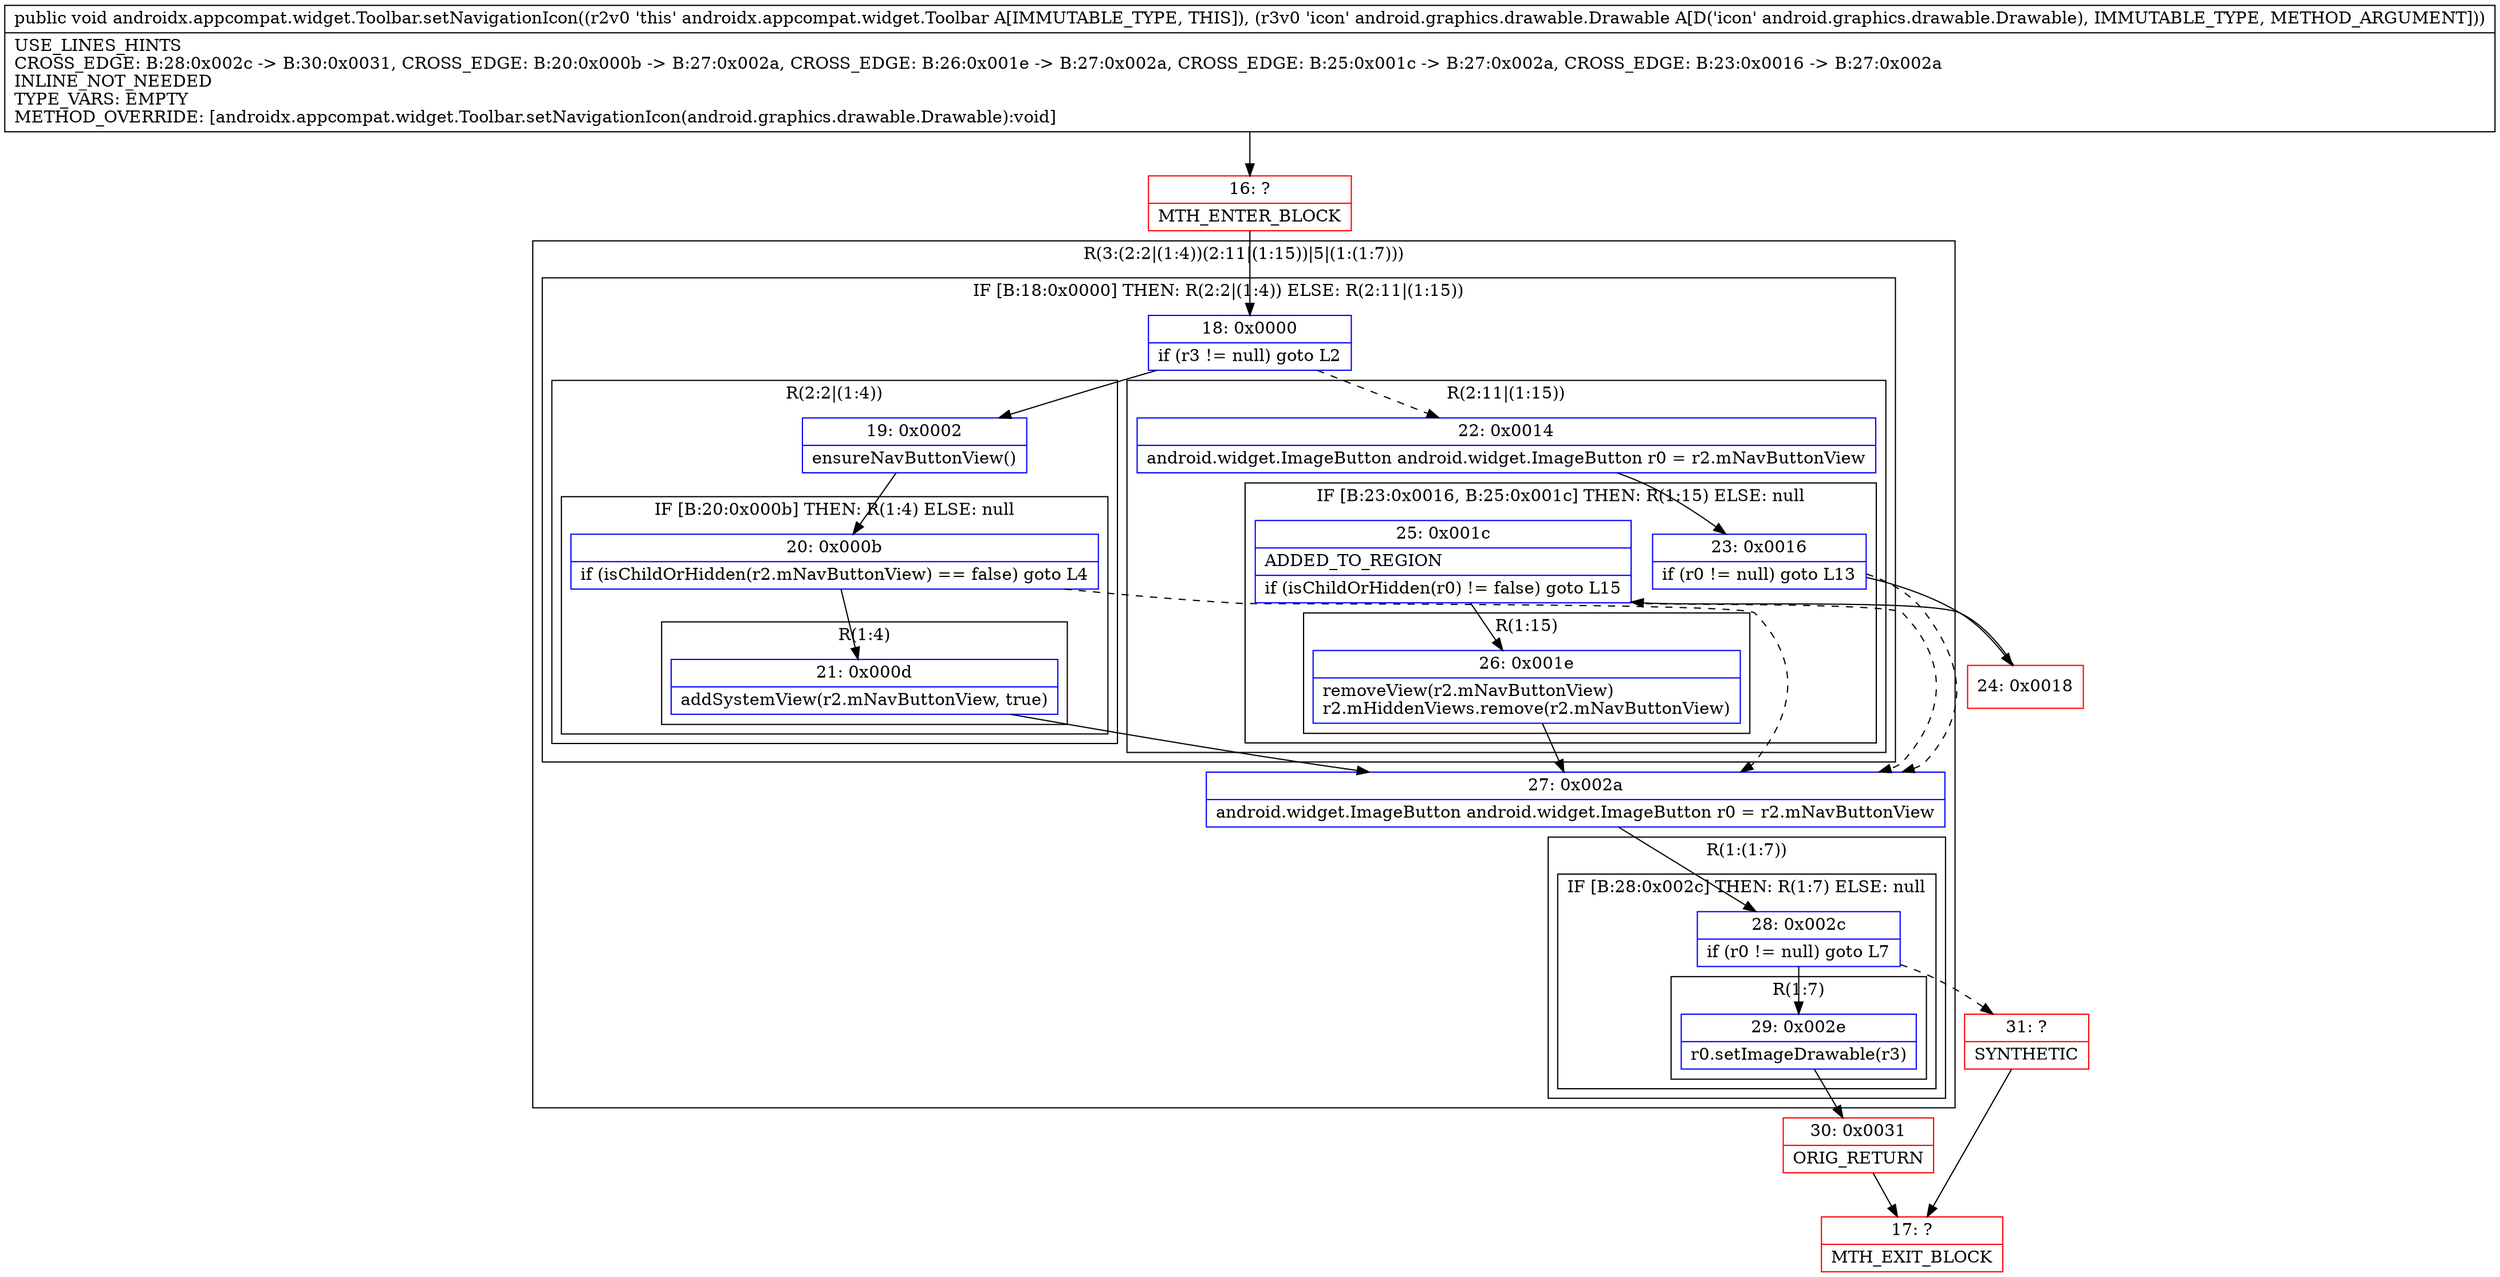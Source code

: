 digraph "CFG forandroidx.appcompat.widget.Toolbar.setNavigationIcon(Landroid\/graphics\/drawable\/Drawable;)V" {
subgraph cluster_Region_1633430732 {
label = "R(3:(2:2|(1:4))(2:11|(1:15))|5|(1:(1:7)))";
node [shape=record,color=blue];
subgraph cluster_IfRegion_348928623 {
label = "IF [B:18:0x0000] THEN: R(2:2|(1:4)) ELSE: R(2:11|(1:15))";
node [shape=record,color=blue];
Node_18 [shape=record,label="{18\:\ 0x0000|if (r3 != null) goto L2\l}"];
subgraph cluster_Region_1948405708 {
label = "R(2:2|(1:4))";
node [shape=record,color=blue];
Node_19 [shape=record,label="{19\:\ 0x0002|ensureNavButtonView()\l}"];
subgraph cluster_IfRegion_86765483 {
label = "IF [B:20:0x000b] THEN: R(1:4) ELSE: null";
node [shape=record,color=blue];
Node_20 [shape=record,label="{20\:\ 0x000b|if (isChildOrHidden(r2.mNavButtonView) == false) goto L4\l}"];
subgraph cluster_Region_1511664569 {
label = "R(1:4)";
node [shape=record,color=blue];
Node_21 [shape=record,label="{21\:\ 0x000d|addSystemView(r2.mNavButtonView, true)\l}"];
}
}
}
subgraph cluster_Region_1344459498 {
label = "R(2:11|(1:15))";
node [shape=record,color=blue];
Node_22 [shape=record,label="{22\:\ 0x0014|android.widget.ImageButton android.widget.ImageButton r0 = r2.mNavButtonView\l}"];
subgraph cluster_IfRegion_1677456563 {
label = "IF [B:23:0x0016, B:25:0x001c] THEN: R(1:15) ELSE: null";
node [shape=record,color=blue];
Node_23 [shape=record,label="{23\:\ 0x0016|if (r0 != null) goto L13\l}"];
Node_25 [shape=record,label="{25\:\ 0x001c|ADDED_TO_REGION\l|if (isChildOrHidden(r0) != false) goto L15\l}"];
subgraph cluster_Region_804285911 {
label = "R(1:15)";
node [shape=record,color=blue];
Node_26 [shape=record,label="{26\:\ 0x001e|removeView(r2.mNavButtonView)\lr2.mHiddenViews.remove(r2.mNavButtonView)\l}"];
}
}
}
}
Node_27 [shape=record,label="{27\:\ 0x002a|android.widget.ImageButton android.widget.ImageButton r0 = r2.mNavButtonView\l}"];
subgraph cluster_Region_1229593546 {
label = "R(1:(1:7))";
node [shape=record,color=blue];
subgraph cluster_IfRegion_1746618393 {
label = "IF [B:28:0x002c] THEN: R(1:7) ELSE: null";
node [shape=record,color=blue];
Node_28 [shape=record,label="{28\:\ 0x002c|if (r0 != null) goto L7\l}"];
subgraph cluster_Region_786985586 {
label = "R(1:7)";
node [shape=record,color=blue];
Node_29 [shape=record,label="{29\:\ 0x002e|r0.setImageDrawable(r3)\l}"];
}
}
}
}
Node_16 [shape=record,color=red,label="{16\:\ ?|MTH_ENTER_BLOCK\l}"];
Node_30 [shape=record,color=red,label="{30\:\ 0x0031|ORIG_RETURN\l}"];
Node_17 [shape=record,color=red,label="{17\:\ ?|MTH_EXIT_BLOCK\l}"];
Node_31 [shape=record,color=red,label="{31\:\ ?|SYNTHETIC\l}"];
Node_24 [shape=record,color=red,label="{24\:\ 0x0018}"];
MethodNode[shape=record,label="{public void androidx.appcompat.widget.Toolbar.setNavigationIcon((r2v0 'this' androidx.appcompat.widget.Toolbar A[IMMUTABLE_TYPE, THIS]), (r3v0 'icon' android.graphics.drawable.Drawable A[D('icon' android.graphics.drawable.Drawable), IMMUTABLE_TYPE, METHOD_ARGUMENT]))  | USE_LINES_HINTS\lCROSS_EDGE: B:28:0x002c \-\> B:30:0x0031, CROSS_EDGE: B:20:0x000b \-\> B:27:0x002a, CROSS_EDGE: B:26:0x001e \-\> B:27:0x002a, CROSS_EDGE: B:25:0x001c \-\> B:27:0x002a, CROSS_EDGE: B:23:0x0016 \-\> B:27:0x002a\lINLINE_NOT_NEEDED\lTYPE_VARS: EMPTY\lMETHOD_OVERRIDE: [androidx.appcompat.widget.Toolbar.setNavigationIcon(android.graphics.drawable.Drawable):void]\l}"];
MethodNode -> Node_16;Node_18 -> Node_19;
Node_18 -> Node_22[style=dashed];
Node_19 -> Node_20;
Node_20 -> Node_21;
Node_20 -> Node_27[style=dashed];
Node_21 -> Node_27;
Node_22 -> Node_23;
Node_23 -> Node_24;
Node_23 -> Node_27[style=dashed];
Node_25 -> Node_26;
Node_25 -> Node_27[style=dashed];
Node_26 -> Node_27;
Node_27 -> Node_28;
Node_28 -> Node_29;
Node_28 -> Node_31[style=dashed];
Node_29 -> Node_30;
Node_16 -> Node_18;
Node_30 -> Node_17;
Node_31 -> Node_17;
Node_24 -> Node_25;
}

